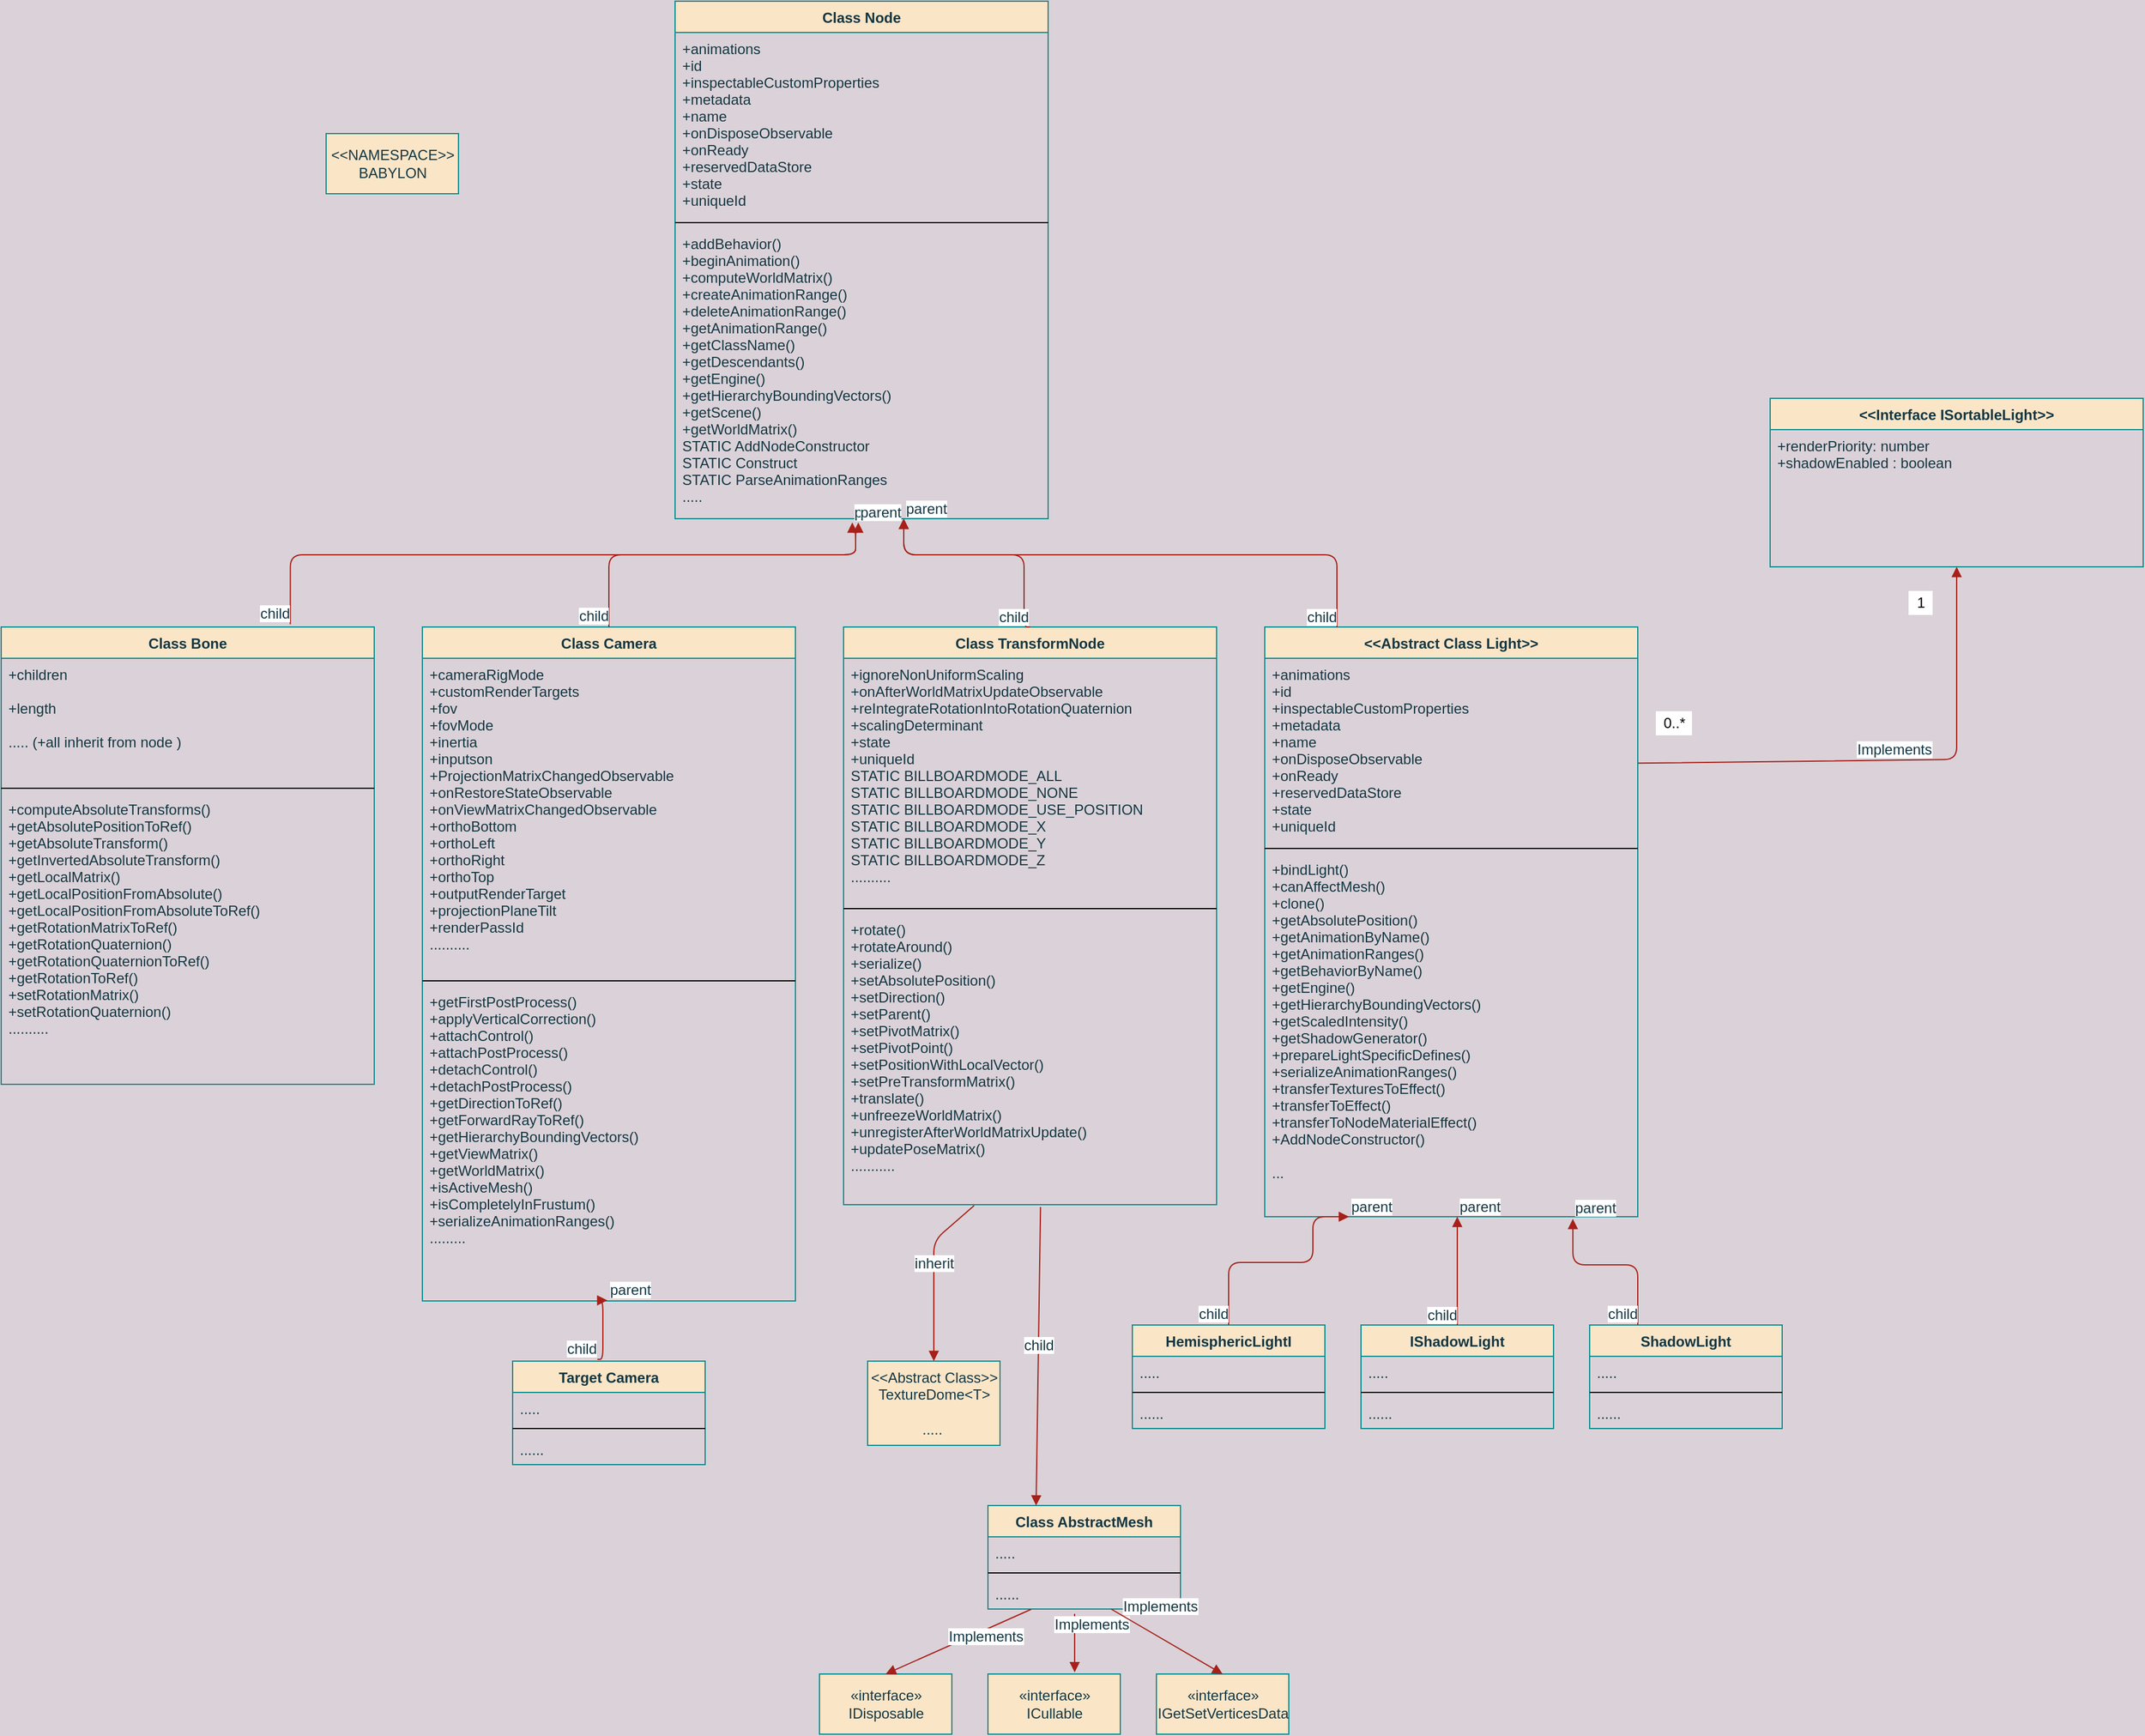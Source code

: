 <mxfile version="19.0.3" type="device"><diagram id="GJbhNj11hNX_A3qHfwJK" name="Page-2"><mxGraphModel dx="2779" dy="1211" grid="1" gridSize="10" guides="1" tooltips="1" connect="1" arrows="1" fold="1" page="1" pageScale="1" pageWidth="850" pageHeight="1100" background="#DAD2D8" math="0" shadow="0"><root><mxCell id="0"/><mxCell id="1" parent="0"/><mxCell id="fidRCl_YLtFc7iHwl5NA-1" value="Class Node" style="swimlane;fontStyle=1;align=center;verticalAlign=top;childLayout=stackLayout;horizontal=1;startSize=26;horizontalStack=0;resizeParent=1;resizeParentMax=0;resizeLast=0;collapsible=1;marginBottom=0;rounded=0;sketch=0;fontColor=#143642;strokeColor=#0F8B8D;fillColor=#FAE5C7;" vertex="1" parent="1"><mxGeometry x="250" y="40" width="310" height="430" as="geometry"/></mxCell><mxCell id="fidRCl_YLtFc7iHwl5NA-2" value="+animations&#10;+id&#10;+inspectableCustomProperties&#10;+metadata&#10;+name&#10;+onDisposeObservable&#10;+onReady&#10;+reservedDataStore&#10;+state&#10;+uniqueId" style="text;strokeColor=none;fillColor=none;align=left;verticalAlign=top;spacingLeft=4;spacingRight=4;overflow=hidden;rotatable=0;points=[[0,0.5],[1,0.5]];portConstraint=eastwest;rounded=0;sketch=0;fontColor=#143642;" vertex="1" parent="fidRCl_YLtFc7iHwl5NA-1"><mxGeometry y="26" width="310" height="154" as="geometry"/></mxCell><mxCell id="fidRCl_YLtFc7iHwl5NA-3" value="" style="line;strokeWidth=1;fillColor=none;align=left;verticalAlign=middle;spacingTop=-1;spacingLeft=3;spacingRight=3;rotatable=0;labelPosition=right;points=[];portConstraint=eastwest;rounded=0;sketch=0;fontColor=#143642;" vertex="1" parent="fidRCl_YLtFc7iHwl5NA-1"><mxGeometry y="180" width="310" height="8" as="geometry"/></mxCell><mxCell id="fidRCl_YLtFc7iHwl5NA-4" value="+addBehavior()&#10;+beginAnimation()&#10;+computeWorldMatrix()&#10;+createAnimationRange()&#10;+deleteAnimationRange()&#10;+getAnimationRange()&#10;+getClassName()&#10;+getDescendants()&#10;+getEngine()&#10;+getHierarchyBoundingVectors()&#10;+getScene()&#10;+getWorldMatrix()&#10;STATIC AddNodeConstructor&#10;STATIC Construct&#10;STATIC ParseAnimationRanges&#10;....." style="text;strokeColor=none;fillColor=none;align=left;verticalAlign=top;spacingLeft=4;spacingRight=4;overflow=hidden;rotatable=0;points=[[0,0.5],[1,0.5]];portConstraint=eastwest;rounded=0;sketch=0;fontColor=#143642;" vertex="1" parent="fidRCl_YLtFc7iHwl5NA-1"><mxGeometry y="188" width="310" height="242" as="geometry"/></mxCell><mxCell id="fidRCl_YLtFc7iHwl5NA-5" value="&lt;&lt;Abstract Class Light&gt;&gt;" style="swimlane;fontStyle=1;align=center;verticalAlign=top;childLayout=stackLayout;horizontal=1;startSize=26;horizontalStack=0;resizeParent=1;resizeParentMax=0;resizeLast=0;collapsible=1;marginBottom=0;rounded=0;sketch=0;fontColor=#143642;strokeColor=#0F8B8D;fillColor=#FAE5C7;" vertex="1" parent="1"><mxGeometry x="740" y="560" width="310" height="490" as="geometry"/></mxCell><mxCell id="fidRCl_YLtFc7iHwl5NA-6" value="+animations&#10;+id&#10;+inspectableCustomProperties&#10;+metadata&#10;+name&#10;+onDisposeObservable&#10;+onReady&#10;+reservedDataStore&#10;+state&#10;+uniqueId" style="text;strokeColor=none;fillColor=none;align=left;verticalAlign=top;spacingLeft=4;spacingRight=4;overflow=hidden;rotatable=0;points=[[0,0.5],[1,0.5]];portConstraint=eastwest;rounded=0;sketch=0;fontColor=#143642;" vertex="1" parent="fidRCl_YLtFc7iHwl5NA-5"><mxGeometry y="26" width="310" height="154" as="geometry"/></mxCell><mxCell id="fidRCl_YLtFc7iHwl5NA-7" value="" style="line;strokeWidth=1;fillColor=none;align=left;verticalAlign=middle;spacingTop=-1;spacingLeft=3;spacingRight=3;rotatable=0;labelPosition=right;points=[];portConstraint=eastwest;rounded=0;sketch=0;fontColor=#143642;" vertex="1" parent="fidRCl_YLtFc7iHwl5NA-5"><mxGeometry y="180" width="310" height="8" as="geometry"/></mxCell><mxCell id="fidRCl_YLtFc7iHwl5NA-8" value="+bindLight()&#10;+canAffectMesh()&#10;+clone()&#10;+getAbsolutePosition()&#10;+getAnimationByName()&#10;+getAnimationRanges()&#10;+getBehaviorByName()&#10;+getEngine()&#10;+getHierarchyBoundingVectors()&#10;+getScaledIntensity()&#10;+getShadowGenerator()&#10;+prepareLightSpecificDefines()&#10;+serializeAnimationRanges()&#10;+transferTexturesToEffect()&#10;+transferToEffect()&#10;+transferToNodeMaterialEffect()&#10;+AddNodeConstructor()&#10;&#10;..." style="text;strokeColor=none;fillColor=none;align=left;verticalAlign=top;spacingLeft=4;spacingRight=4;overflow=hidden;rotatable=0;points=[[0,0.5],[1,0.5]];portConstraint=eastwest;rounded=0;sketch=0;fontColor=#143642;" vertex="1" parent="fidRCl_YLtFc7iHwl5NA-5"><mxGeometry y="188" width="310" height="302" as="geometry"/></mxCell><mxCell id="fidRCl_YLtFc7iHwl5NA-9" value="Class Camera" style="swimlane;fontStyle=1;align=center;verticalAlign=top;childLayout=stackLayout;horizontal=1;startSize=26;horizontalStack=0;resizeParent=1;resizeParentMax=0;resizeLast=0;collapsible=1;marginBottom=0;rounded=0;sketch=0;fontColor=#143642;strokeColor=#0F8B8D;fillColor=#FAE5C7;" vertex="1" parent="1"><mxGeometry x="40" y="560" width="310" height="560" as="geometry"/></mxCell><mxCell id="fidRCl_YLtFc7iHwl5NA-10" value="+cameraRigMode&#10;+customRenderTargets&#10;+fov&#10;+fovMode&#10;+inertia&#10;+inputson&#10;+ProjectionMatrixChangedObservable&#10;+onRestoreStateObservable&#10;+onViewMatrixChangedObservable&#10;+orthoBottom&#10;+orthoLeft&#10;+orthoRight&#10;+orthoTop&#10;+outputRenderTarget&#10;+projectionPlaneTilt&#10;+renderPassId&#10;.........." style="text;strokeColor=none;fillColor=none;align=left;verticalAlign=top;spacingLeft=4;spacingRight=4;overflow=hidden;rotatable=0;points=[[0,0.5],[1,0.5]];portConstraint=eastwest;rounded=0;sketch=0;fontColor=#143642;" vertex="1" parent="fidRCl_YLtFc7iHwl5NA-9"><mxGeometry y="26" width="310" height="264" as="geometry"/></mxCell><mxCell id="fidRCl_YLtFc7iHwl5NA-11" value="" style="line;strokeWidth=1;fillColor=none;align=left;verticalAlign=middle;spacingTop=-1;spacingLeft=3;spacingRight=3;rotatable=0;labelPosition=right;points=[];portConstraint=eastwest;rounded=0;sketch=0;fontColor=#143642;" vertex="1" parent="fidRCl_YLtFc7iHwl5NA-9"><mxGeometry y="290" width="310" height="8" as="geometry"/></mxCell><mxCell id="fidRCl_YLtFc7iHwl5NA-12" value="+getFirstPostProcess()&#10;+applyVerticalCorrection()&#10;+attachControl()&#10;+attachPostProcess()&#10;+detachControl()&#10;+detachPostProcess()&#10;+getDirectionToRef()&#10;+getForwardRayToRef()&#10;+getHierarchyBoundingVectors()&#10;+getViewMatrix()&#10;+getWorldMatrix()&#10;+isActiveMesh()&#10;+isCompletelyInFrustum()&#10;+serializeAnimationRanges()&#10;........." style="text;strokeColor=none;fillColor=none;align=left;verticalAlign=top;spacingLeft=4;spacingRight=4;overflow=hidden;rotatable=0;points=[[0,0.5],[1,0.5]];portConstraint=eastwest;rounded=0;sketch=0;fontColor=#143642;" vertex="1" parent="fidRCl_YLtFc7iHwl5NA-9"><mxGeometry y="298" width="310" height="262" as="geometry"/></mxCell><mxCell id="fidRCl_YLtFc7iHwl5NA-13" value="Class Bone" style="swimlane;fontStyle=1;align=center;verticalAlign=top;childLayout=stackLayout;horizontal=1;startSize=26;horizontalStack=0;resizeParent=1;resizeParentMax=0;resizeLast=0;collapsible=1;marginBottom=0;rounded=0;sketch=0;fontColor=#143642;strokeColor=#0F8B8D;fillColor=#FAE5C7;" vertex="1" parent="1"><mxGeometry x="-310" y="560" width="310" height="380" as="geometry"/></mxCell><mxCell id="fidRCl_YLtFc7iHwl5NA-14" value="+children&#10;&#10;+length &#10;&#10;..... (+all inherit from node )" style="text;strokeColor=none;fillColor=none;align=left;verticalAlign=top;spacingLeft=4;spacingRight=4;overflow=hidden;rotatable=0;points=[[0,0.5],[1,0.5]];portConstraint=eastwest;rounded=0;sketch=0;fontColor=#143642;" vertex="1" parent="fidRCl_YLtFc7iHwl5NA-13"><mxGeometry y="26" width="310" height="104" as="geometry"/></mxCell><mxCell id="fidRCl_YLtFc7iHwl5NA-15" value="" style="line;strokeWidth=1;fillColor=none;align=left;verticalAlign=middle;spacingTop=-1;spacingLeft=3;spacingRight=3;rotatable=0;labelPosition=right;points=[];portConstraint=eastwest;rounded=0;sketch=0;fontColor=#143642;" vertex="1" parent="fidRCl_YLtFc7iHwl5NA-13"><mxGeometry y="130" width="310" height="8" as="geometry"/></mxCell><mxCell id="fidRCl_YLtFc7iHwl5NA-16" value="+computeAbsoluteTransforms()&#10;+getAbsolutePositionToRef()&#10;+getAbsoluteTransform()&#10;+getInvertedAbsoluteTransform()&#10;+getLocalMatrix()&#10;+getLocalPositionFromAbsolute()&#10;+getLocalPositionFromAbsoluteToRef()&#10;+getRotationMatrixToRef()&#10;+getRotationQuaternion()&#10;+getRotationQuaternionToRef()&#10;+getRotationToRef()&#10;+setRotationMatrix()&#10;+setRotationQuaternion()&#10;.........." style="text;strokeColor=none;fillColor=none;align=left;verticalAlign=top;spacingLeft=4;spacingRight=4;overflow=hidden;rotatable=0;points=[[0,0.5],[1,0.5]];portConstraint=eastwest;rounded=0;sketch=0;fontColor=#143642;" vertex="1" parent="fidRCl_YLtFc7iHwl5NA-13"><mxGeometry y="138" width="310" height="242" as="geometry"/></mxCell><mxCell id="fidRCl_YLtFc7iHwl5NA-17" value="Class TransformNode" style="swimlane;fontStyle=1;align=center;verticalAlign=top;childLayout=stackLayout;horizontal=1;startSize=26;horizontalStack=0;resizeParent=1;resizeParentMax=0;resizeLast=0;collapsible=1;marginBottom=0;rounded=0;sketch=0;fontColor=#143642;strokeColor=#0F8B8D;fillColor=#FAE5C7;" vertex="1" parent="1"><mxGeometry x="390" y="560" width="310" height="480" as="geometry"/></mxCell><mxCell id="fidRCl_YLtFc7iHwl5NA-18" value="+ignoreNonUniformScaling&#10;+onAfterWorldMatrixUpdateObservable&#10;+reIntegrateRotationIntoRotationQuaternion&#10;+scalingDeterminant&#10;+state&#10;+uniqueId&#10;STATIC BILLBOARDMODE_ALL&#10;STATIC BILLBOARDMODE_NONE&#10;STATIC BILLBOARDMODE_USE_POSITION&#10;STATIC BILLBOARDMODE_X&#10;STATIC BILLBOARDMODE_Y&#10;STATIC BILLBOARDMODE_Z&#10;.........." style="text;strokeColor=none;fillColor=none;align=left;verticalAlign=top;spacingLeft=4;spacingRight=4;overflow=hidden;rotatable=0;points=[[0,0.5],[1,0.5]];portConstraint=eastwest;rounded=0;sketch=0;fontColor=#143642;" vertex="1" parent="fidRCl_YLtFc7iHwl5NA-17"><mxGeometry y="26" width="310" height="204" as="geometry"/></mxCell><mxCell id="fidRCl_YLtFc7iHwl5NA-19" value="" style="line;strokeWidth=1;fillColor=none;align=left;verticalAlign=middle;spacingTop=-1;spacingLeft=3;spacingRight=3;rotatable=0;labelPosition=right;points=[];portConstraint=eastwest;rounded=0;sketch=0;fontColor=#143642;" vertex="1" parent="fidRCl_YLtFc7iHwl5NA-17"><mxGeometry y="230" width="310" height="8" as="geometry"/></mxCell><mxCell id="fidRCl_YLtFc7iHwl5NA-20" value="+rotate()&#10;+rotateAround()&#10;+serialize()&#10;+setAbsolutePosition()&#10;+setDirection()&#10;+setParent()&#10;+setPivotMatrix()&#10;+setPivotPoint()&#10;+setPositionWithLocalVector()&#10;+setPreTransformMatrix()&#10;+translate()&#10;+unfreezeWorldMatrix()&#10;+unregisterAfterWorldMatrixUpdate()&#10;+updatePoseMatrix()&#10;..........." style="text;strokeColor=none;fillColor=none;align=left;verticalAlign=top;spacingLeft=4;spacingRight=4;overflow=hidden;rotatable=0;points=[[0,0.5],[1,0.5]];portConstraint=eastwest;rounded=0;sketch=0;fontColor=#143642;" vertex="1" parent="fidRCl_YLtFc7iHwl5NA-17"><mxGeometry y="238" width="310" height="242" as="geometry"/></mxCell><mxCell id="fidRCl_YLtFc7iHwl5NA-22" value="&lt;&lt;Interface ISortableLight&gt;&gt;" style="swimlane;fontStyle=1;align=center;verticalAlign=top;childLayout=stackLayout;horizontal=1;startSize=26;horizontalStack=0;resizeParent=1;resizeParentMax=0;resizeLast=0;collapsible=1;marginBottom=0;rounded=0;sketch=0;fontColor=#143642;strokeColor=#0F8B8D;fillColor=#FAE5C7;" vertex="1" parent="1"><mxGeometry x="1160" y="370" width="310" height="140" as="geometry"/></mxCell><mxCell id="fidRCl_YLtFc7iHwl5NA-23" value="+renderPriority: number&#10;+shadowEnabled : boolean" style="text;strokeColor=none;fillColor=none;align=left;verticalAlign=top;spacingLeft=4;spacingRight=4;overflow=hidden;rotatable=0;points=[[0,0.5],[1,0.5]];portConstraint=eastwest;rounded=0;sketch=0;fontColor=#143642;" vertex="1" parent="fidRCl_YLtFc7iHwl5NA-22"><mxGeometry y="26" width="310" height="114" as="geometry"/></mxCell><mxCell id="fidRCl_YLtFc7iHwl5NA-26" value="Implements" style="html=1;verticalAlign=bottom;endArrow=block;rounded=1;sketch=0;fontFamily=Helvetica;fontSize=12;fontColor=#143642;startSize=26;strokeColor=#A8201A;fillColor=#FAE5C7;curved=0;exitX=1.001;exitY=0.566;exitDx=0;exitDy=0;exitPerimeter=0;" edge="1" parent="1" source="fidRCl_YLtFc7iHwl5NA-6" target="fidRCl_YLtFc7iHwl5NA-23"><mxGeometry width="80" relative="1" as="geometry"><mxPoint x="710" y="390" as="sourcePoint"/><mxPoint x="1308.95" y="511.936" as="targetPoint"/><Array as="points"><mxPoint x="1315" y="670"/></Array></mxGeometry></mxCell><mxCell id="fidRCl_YLtFc7iHwl5NA-27" value="0..*" style="text;html=1;align=center;verticalAlign=middle;resizable=0;points=[];autosize=1;fontSize=12;fontFamily=Helvetica;fillColor=default;" vertex="1" parent="1"><mxGeometry x="1065" y="630" width="30" height="20" as="geometry"/></mxCell><mxCell id="fidRCl_YLtFc7iHwl5NA-28" value="1" style="text;html=1;align=center;verticalAlign=middle;resizable=0;points=[];autosize=1;strokeColor=none;fillColor=default;fontSize=12;fontFamily=Helvetica;fontColor=default;" vertex="1" parent="1"><mxGeometry x="1275" y="530" width="20" height="20" as="geometry"/></mxCell><mxCell id="fidRCl_YLtFc7iHwl5NA-39" value="HemisphericLightI" style="swimlane;fontStyle=1;align=center;verticalAlign=top;childLayout=stackLayout;horizontal=1;startSize=26;horizontalStack=0;resizeParent=1;resizeParentMax=0;resizeLast=0;collapsible=1;marginBottom=0;rounded=0;sketch=0;fontFamily=Helvetica;fontSize=12;fontColor=#143642;strokeColor=#0F8B8D;fillColor=#FAE5C7;" vertex="1" parent="1"><mxGeometry x="630" y="1140" width="160" height="86" as="geometry"/></mxCell><mxCell id="fidRCl_YLtFc7iHwl5NA-40" value="....." style="text;strokeColor=none;fillColor=none;align=left;verticalAlign=top;spacingLeft=4;spacingRight=4;overflow=hidden;rotatable=0;points=[[0,0.5],[1,0.5]];portConstraint=eastwest;rounded=0;sketch=0;fontFamily=Helvetica;fontSize=12;fontColor=#143642;startSize=26;" vertex="1" parent="fidRCl_YLtFc7iHwl5NA-39"><mxGeometry y="26" width="160" height="26" as="geometry"/></mxCell><mxCell id="fidRCl_YLtFc7iHwl5NA-41" value="" style="line;strokeWidth=1;fillColor=none;align=left;verticalAlign=middle;spacingTop=-1;spacingLeft=3;spacingRight=3;rotatable=0;labelPosition=right;points=[];portConstraint=eastwest;rounded=0;sketch=0;fontFamily=Helvetica;fontSize=12;fontColor=#143642;startSize=26;" vertex="1" parent="fidRCl_YLtFc7iHwl5NA-39"><mxGeometry y="52" width="160" height="8" as="geometry"/></mxCell><mxCell id="fidRCl_YLtFc7iHwl5NA-42" value="......" style="text;strokeColor=none;fillColor=none;align=left;verticalAlign=top;spacingLeft=4;spacingRight=4;overflow=hidden;rotatable=0;points=[[0,0.5],[1,0.5]];portConstraint=eastwest;rounded=0;sketch=0;fontFamily=Helvetica;fontSize=12;fontColor=#143642;startSize=26;" vertex="1" parent="fidRCl_YLtFc7iHwl5NA-39"><mxGeometry y="60" width="160" height="26" as="geometry"/></mxCell><mxCell id="fidRCl_YLtFc7iHwl5NA-43" value="ShadowLight&#10;" style="swimlane;fontStyle=1;align=center;verticalAlign=top;childLayout=stackLayout;horizontal=1;startSize=26;horizontalStack=0;resizeParent=1;resizeParentMax=0;resizeLast=0;collapsible=1;marginBottom=0;rounded=0;sketch=0;fontFamily=Helvetica;fontSize=12;fontColor=#143642;strokeColor=#0F8B8D;fillColor=#FAE5C7;" vertex="1" parent="1"><mxGeometry x="1010" y="1140" width="160" height="86" as="geometry"/></mxCell><mxCell id="fidRCl_YLtFc7iHwl5NA-44" value="....." style="text;strokeColor=none;fillColor=none;align=left;verticalAlign=top;spacingLeft=4;spacingRight=4;overflow=hidden;rotatable=0;points=[[0,0.5],[1,0.5]];portConstraint=eastwest;rounded=0;sketch=0;fontFamily=Helvetica;fontSize=12;fontColor=#143642;startSize=26;" vertex="1" parent="fidRCl_YLtFc7iHwl5NA-43"><mxGeometry y="26" width="160" height="26" as="geometry"/></mxCell><mxCell id="fidRCl_YLtFc7iHwl5NA-45" value="" style="line;strokeWidth=1;fillColor=none;align=left;verticalAlign=middle;spacingTop=-1;spacingLeft=3;spacingRight=3;rotatable=0;labelPosition=right;points=[];portConstraint=eastwest;rounded=0;sketch=0;fontFamily=Helvetica;fontSize=12;fontColor=#143642;startSize=26;" vertex="1" parent="fidRCl_YLtFc7iHwl5NA-43"><mxGeometry y="52" width="160" height="8" as="geometry"/></mxCell><mxCell id="fidRCl_YLtFc7iHwl5NA-46" value="......" style="text;strokeColor=none;fillColor=none;align=left;verticalAlign=top;spacingLeft=4;spacingRight=4;overflow=hidden;rotatable=0;points=[[0,0.5],[1,0.5]];portConstraint=eastwest;rounded=0;sketch=0;fontFamily=Helvetica;fontSize=12;fontColor=#143642;startSize=26;" vertex="1" parent="fidRCl_YLtFc7iHwl5NA-43"><mxGeometry y="60" width="160" height="26" as="geometry"/></mxCell><mxCell id="fidRCl_YLtFc7iHwl5NA-47" value="IShadowLight" style="swimlane;fontStyle=1;align=center;verticalAlign=top;childLayout=stackLayout;horizontal=1;startSize=26;horizontalStack=0;resizeParent=1;resizeParentMax=0;resizeLast=0;collapsible=1;marginBottom=0;rounded=0;sketch=0;fontFamily=Helvetica;fontSize=12;fontColor=#143642;strokeColor=#0F8B8D;fillColor=#FAE5C7;" vertex="1" parent="1"><mxGeometry x="820" y="1140" width="160" height="86" as="geometry"/></mxCell><mxCell id="fidRCl_YLtFc7iHwl5NA-48" value="....." style="text;strokeColor=none;fillColor=none;align=left;verticalAlign=top;spacingLeft=4;spacingRight=4;overflow=hidden;rotatable=0;points=[[0,0.5],[1,0.5]];portConstraint=eastwest;rounded=0;sketch=0;fontFamily=Helvetica;fontSize=12;fontColor=#143642;startSize=26;" vertex="1" parent="fidRCl_YLtFc7iHwl5NA-47"><mxGeometry y="26" width="160" height="26" as="geometry"/></mxCell><mxCell id="fidRCl_YLtFc7iHwl5NA-49" value="" style="line;strokeWidth=1;fillColor=none;align=left;verticalAlign=middle;spacingTop=-1;spacingLeft=3;spacingRight=3;rotatable=0;labelPosition=right;points=[];portConstraint=eastwest;rounded=0;sketch=0;fontFamily=Helvetica;fontSize=12;fontColor=#143642;startSize=26;" vertex="1" parent="fidRCl_YLtFc7iHwl5NA-47"><mxGeometry y="52" width="160" height="8" as="geometry"/></mxCell><mxCell id="fidRCl_YLtFc7iHwl5NA-50" value="......" style="text;strokeColor=none;fillColor=none;align=left;verticalAlign=top;spacingLeft=4;spacingRight=4;overflow=hidden;rotatable=0;points=[[0,0.5],[1,0.5]];portConstraint=eastwest;rounded=0;sketch=0;fontFamily=Helvetica;fontSize=12;fontColor=#143642;startSize=26;" vertex="1" parent="fidRCl_YLtFc7iHwl5NA-47"><mxGeometry y="60" width="160" height="26" as="geometry"/></mxCell><mxCell id="_1JeHQJHCFrKvFuo4AZJ-1" value="" style="endArrow=none;html=1;edgeStyle=orthogonalEdgeStyle;rounded=1;labelBackgroundColor=default;sketch=0;fontFamily=Helvetica;fontSize=12;fontColor=#143642;startSize=6;strokeColor=#A8201A;fillColor=#FAE5C7;shape=connector;curved=0;entryX=0.5;entryY=0;entryDx=0;entryDy=0;startArrow=block;startFill=1;" edge="1" parent="1" source="fidRCl_YLtFc7iHwl5NA-8" target="fidRCl_YLtFc7iHwl5NA-47"><mxGeometry relative="1" as="geometry"><mxPoint x="900" y="970" as="sourcePoint"/><mxPoint x="1060" y="970" as="targetPoint"/><Array as="points"><mxPoint x="900" y="1070"/><mxPoint x="900" y="1070"/></Array></mxGeometry></mxCell><mxCell id="_1JeHQJHCFrKvFuo4AZJ-2" value="parent" style="edgeLabel;resizable=0;html=1;align=left;verticalAlign=bottom;rounded=0;sketch=0;fontFamily=Helvetica;fontSize=12;fontColor=#143642;startSize=26;strokeColor=#0F8B8D;fillColor=#FAE5C7;" connectable="0" vertex="1" parent="_1JeHQJHCFrKvFuo4AZJ-1"><mxGeometry x="-1" relative="1" as="geometry"/></mxCell><mxCell id="_1JeHQJHCFrKvFuo4AZJ-3" value="child" style="edgeLabel;resizable=0;html=1;align=right;verticalAlign=bottom;rounded=0;sketch=0;fontFamily=Helvetica;fontSize=12;fontColor=#143642;startSize=26;strokeColor=#0F8B8D;fillColor=#FAE5C7;" connectable="0" vertex="1" parent="_1JeHQJHCFrKvFuo4AZJ-1"><mxGeometry x="1" relative="1" as="geometry"/></mxCell><mxCell id="_1JeHQJHCFrKvFuo4AZJ-4" value="" style="endArrow=none;html=1;edgeStyle=orthogonalEdgeStyle;rounded=1;labelBackgroundColor=default;sketch=0;fontFamily=Helvetica;fontSize=12;fontColor=#143642;startSize=6;strokeColor=#A8201A;fillColor=#FAE5C7;shape=connector;curved=0;entryX=0.25;entryY=0;entryDx=0;entryDy=0;exitX=0.826;exitY=1.006;exitDx=0;exitDy=0;exitPerimeter=0;startArrow=block;startFill=1;" edge="1" parent="1" source="fidRCl_YLtFc7iHwl5NA-8" target="fidRCl_YLtFc7iHwl5NA-43"><mxGeometry relative="1" as="geometry"><mxPoint x="905" y="1060" as="sourcePoint"/><mxPoint x="910" y="1150" as="targetPoint"/><Array as="points"><mxPoint x="996" y="1090"/><mxPoint x="1050" y="1090"/></Array></mxGeometry></mxCell><mxCell id="_1JeHQJHCFrKvFuo4AZJ-5" value="parent" style="edgeLabel;resizable=0;html=1;align=left;verticalAlign=bottom;rounded=0;sketch=0;fontFamily=Helvetica;fontSize=12;fontColor=#143642;startSize=26;strokeColor=#0F8B8D;fillColor=#FAE5C7;" connectable="0" vertex="1" parent="_1JeHQJHCFrKvFuo4AZJ-4"><mxGeometry x="-1" relative="1" as="geometry"/></mxCell><mxCell id="_1JeHQJHCFrKvFuo4AZJ-6" value="child" style="edgeLabel;resizable=0;html=1;align=right;verticalAlign=bottom;rounded=0;sketch=0;fontFamily=Helvetica;fontSize=12;fontColor=#143642;startSize=26;strokeColor=#0F8B8D;fillColor=#FAE5C7;" connectable="0" vertex="1" parent="_1JeHQJHCFrKvFuo4AZJ-4"><mxGeometry x="1" relative="1" as="geometry"/></mxCell><mxCell id="_1JeHQJHCFrKvFuo4AZJ-7" value="" style="endArrow=none;html=1;edgeStyle=orthogonalEdgeStyle;rounded=1;labelBackgroundColor=default;sketch=0;fontFamily=Helvetica;fontSize=12;fontColor=#143642;strokeColor=#A8201A;fillColor=#FAE5C7;curved=0;entryX=0.5;entryY=0;entryDx=0;entryDy=0;exitX=0.226;exitY=1;exitDx=0;exitDy=0;exitPerimeter=0;startArrow=block;startFill=1;" edge="1" parent="1" source="fidRCl_YLtFc7iHwl5NA-8" target="fidRCl_YLtFc7iHwl5NA-39"><mxGeometry relative="1" as="geometry"><mxPoint x="780" y="1050.002" as="sourcePoint"/><mxPoint x="833.94" y="1138.19" as="targetPoint"/><Array as="points"><mxPoint x="780" y="1050"/><mxPoint x="780" y="1088"/><mxPoint x="710" y="1088"/></Array></mxGeometry></mxCell><mxCell id="_1JeHQJHCFrKvFuo4AZJ-8" value="parent" style="edgeLabel;resizable=0;html=1;align=left;verticalAlign=bottom;rounded=0;sketch=0;fontFamily=Helvetica;fontSize=12;fontColor=#143642;startSize=26;strokeColor=#0F8B8D;fillColor=#FAE5C7;" connectable="0" vertex="1" parent="_1JeHQJHCFrKvFuo4AZJ-7"><mxGeometry x="-1" relative="1" as="geometry"/></mxCell><mxCell id="_1JeHQJHCFrKvFuo4AZJ-9" value="child" style="edgeLabel;resizable=0;html=1;align=right;verticalAlign=bottom;rounded=0;sketch=0;fontFamily=Helvetica;fontSize=12;fontColor=#143642;startSize=26;strokeColor=#0F8B8D;fillColor=#FAE5C7;" connectable="0" vertex="1" parent="_1JeHQJHCFrKvFuo4AZJ-7"><mxGeometry x="1" relative="1" as="geometry"/></mxCell><mxCell id="_1JeHQJHCFrKvFuo4AZJ-10" value="&amp;lt;&amp;lt;Abstract Class&amp;gt;&amp;gt;&lt;br&gt;TextureDome&amp;lt;T&amp;gt;&lt;br&gt;&lt;br&gt;.....&amp;nbsp;" style="html=1;rounded=0;sketch=0;fontFamily=Helvetica;fontSize=12;fontColor=#143642;startSize=26;strokeColor=#0F8B8D;fillColor=#FAE5C7;" vertex="1" parent="1"><mxGeometry x="410" y="1170" width="110" height="70" as="geometry"/></mxCell><mxCell id="_1JeHQJHCFrKvFuo4AZJ-11" value="Class AbstractMesh" style="swimlane;fontStyle=1;align=center;verticalAlign=top;childLayout=stackLayout;horizontal=1;startSize=26;horizontalStack=0;resizeParent=1;resizeParentMax=0;resizeLast=0;collapsible=1;marginBottom=0;rounded=0;sketch=0;fontFamily=Helvetica;fontSize=12;fontColor=#143642;strokeColor=#0F8B8D;fillColor=#FAE5C7;" vertex="1" parent="1"><mxGeometry x="510" y="1290" width="160" height="86" as="geometry"/></mxCell><mxCell id="_1JeHQJHCFrKvFuo4AZJ-12" value="....." style="text;strokeColor=none;fillColor=none;align=left;verticalAlign=top;spacingLeft=4;spacingRight=4;overflow=hidden;rotatable=0;points=[[0,0.5],[1,0.5]];portConstraint=eastwest;rounded=0;sketch=0;fontFamily=Helvetica;fontSize=12;fontColor=#143642;startSize=26;" vertex="1" parent="_1JeHQJHCFrKvFuo4AZJ-11"><mxGeometry y="26" width="160" height="26" as="geometry"/></mxCell><mxCell id="_1JeHQJHCFrKvFuo4AZJ-13" value="" style="line;strokeWidth=1;fillColor=none;align=left;verticalAlign=middle;spacingTop=-1;spacingLeft=3;spacingRight=3;rotatable=0;labelPosition=right;points=[];portConstraint=eastwest;rounded=0;sketch=0;fontFamily=Helvetica;fontSize=12;fontColor=#143642;startSize=26;" vertex="1" parent="_1JeHQJHCFrKvFuo4AZJ-11"><mxGeometry y="52" width="160" height="8" as="geometry"/></mxCell><mxCell id="_1JeHQJHCFrKvFuo4AZJ-14" value="......" style="text;strokeColor=none;fillColor=none;align=left;verticalAlign=top;spacingLeft=4;spacingRight=4;overflow=hidden;rotatable=0;points=[[0,0.5],[1,0.5]];portConstraint=eastwest;rounded=0;sketch=0;fontFamily=Helvetica;fontSize=12;fontColor=#143642;startSize=26;" vertex="1" parent="_1JeHQJHCFrKvFuo4AZJ-11"><mxGeometry y="60" width="160" height="26" as="geometry"/></mxCell><mxCell id="_1JeHQJHCFrKvFuo4AZJ-18" value="inherit" style="html=1;verticalAlign=bottom;endArrow=block;rounded=1;labelBackgroundColor=default;sketch=0;fontFamily=Helvetica;fontSize=12;fontColor=#143642;startSize=26;strokeColor=#A8201A;fillColor=#FAE5C7;shape=connector;curved=0;entryX=0.5;entryY=0;entryDx=0;entryDy=0;exitX=0.35;exitY=1.003;exitDx=0;exitDy=0;exitPerimeter=0;" edge="1" parent="1" source="fidRCl_YLtFc7iHwl5NA-20" target="_1JeHQJHCFrKvFuo4AZJ-10"><mxGeometry width="80" relative="1" as="geometry"><mxPoint x="720" y="940" as="sourcePoint"/><mxPoint x="800" y="940" as="targetPoint"/><Array as="points"><mxPoint x="465" y="1070"/></Array></mxGeometry></mxCell><mxCell id="_1JeHQJHCFrKvFuo4AZJ-19" value="child" style="html=1;verticalAlign=bottom;endArrow=block;rounded=1;labelBackgroundColor=default;sketch=0;fontFamily=Helvetica;fontSize=12;fontColor=#143642;startSize=26;strokeColor=#A8201A;fillColor=#FAE5C7;shape=connector;curved=0;entryX=0.25;entryY=0;entryDx=0;entryDy=0;exitX=0.528;exitY=1.008;exitDx=0;exitDy=0;exitPerimeter=0;" edge="1" parent="1" source="fidRCl_YLtFc7iHwl5NA-20" target="_1JeHQJHCFrKvFuo4AZJ-11"><mxGeometry width="80" relative="1" as="geometry"><mxPoint x="508.5" y="1000.726" as="sourcePoint"/><mxPoint x="455" y="1030" as="targetPoint"/></mxGeometry></mxCell><mxCell id="_1JeHQJHCFrKvFuo4AZJ-23" value="" style="endArrow=none;html=1;edgeStyle=orthogonalEdgeStyle;rounded=1;labelBackgroundColor=default;sketch=0;fontFamily=Helvetica;fontSize=12;fontColor=#143642;strokeColor=#A8201A;fillColor=#FAE5C7;curved=0;entryX=0.5;entryY=0;entryDx=0;entryDy=0;exitX=0.475;exitY=1.013;exitDx=0;exitDy=0;exitPerimeter=0;startArrow=block;startFill=1;" edge="1" parent="1" source="fidRCl_YLtFc7iHwl5NA-4" target="fidRCl_YLtFc7iHwl5NA-9"><mxGeometry relative="1" as="geometry"><mxPoint x="440.06" y="450" as="sourcePoint"/><mxPoint x="340" y="540" as="targetPoint"/><Array as="points"><mxPoint x="397" y="480"/><mxPoint x="400" y="480"/><mxPoint x="400" y="500"/><mxPoint x="195" y="500"/></Array></mxGeometry></mxCell><mxCell id="_1JeHQJHCFrKvFuo4AZJ-24" value="parent" style="edgeLabel;resizable=0;html=1;align=left;verticalAlign=bottom;rounded=0;sketch=0;fontFamily=Helvetica;fontSize=12;fontColor=#143642;startSize=26;strokeColor=#0F8B8D;fillColor=#FAE5C7;" connectable="0" vertex="1" parent="_1JeHQJHCFrKvFuo4AZJ-23"><mxGeometry x="-1" relative="1" as="geometry"/></mxCell><mxCell id="_1JeHQJHCFrKvFuo4AZJ-25" value="child" style="edgeLabel;resizable=0;html=1;align=right;verticalAlign=bottom;rounded=0;sketch=0;fontFamily=Helvetica;fontSize=12;fontColor=#143642;startSize=26;strokeColor=#0F8B8D;fillColor=#FAE5C7;" connectable="0" vertex="1" parent="_1JeHQJHCFrKvFuo4AZJ-23"><mxGeometry x="1" relative="1" as="geometry"/></mxCell><mxCell id="_1JeHQJHCFrKvFuo4AZJ-26" value="" style="endArrow=none;html=1;edgeStyle=orthogonalEdgeStyle;rounded=1;labelBackgroundColor=default;sketch=0;fontFamily=Helvetica;fontSize=12;fontColor=#143642;strokeColor=#A8201A;fillColor=#FAE5C7;curved=0;entryX=0.5;entryY=0;entryDx=0;entryDy=0;exitX=0.613;exitY=1;exitDx=0;exitDy=0;exitPerimeter=0;startArrow=block;startFill=1;" edge="1" parent="1" source="fidRCl_YLtFc7iHwl5NA-4" target="fidRCl_YLtFc7iHwl5NA-17"><mxGeometry relative="1" as="geometry"><mxPoint x="440.06" y="450" as="sourcePoint"/><mxPoint x="340" y="540" as="targetPoint"/><Array as="points"><mxPoint x="440" y="500"/><mxPoint x="540" y="500"/><mxPoint x="540" y="560"/></Array></mxGeometry></mxCell><mxCell id="_1JeHQJHCFrKvFuo4AZJ-27" value="parent" style="edgeLabel;resizable=0;html=1;align=left;verticalAlign=bottom;rounded=0;sketch=0;fontFamily=Helvetica;fontSize=12;fontColor=#143642;startSize=26;strokeColor=#0F8B8D;fillColor=#FAE5C7;" connectable="0" vertex="1" parent="_1JeHQJHCFrKvFuo4AZJ-26"><mxGeometry x="-1" relative="1" as="geometry"/></mxCell><mxCell id="_1JeHQJHCFrKvFuo4AZJ-28" value="child" style="edgeLabel;resizable=0;html=1;align=right;verticalAlign=bottom;rounded=0;sketch=0;fontFamily=Helvetica;fontSize=12;fontColor=#143642;startSize=26;strokeColor=#0F8B8D;fillColor=#FAE5C7;" connectable="0" vertex="1" parent="_1JeHQJHCFrKvFuo4AZJ-26"><mxGeometry x="1" relative="1" as="geometry"/></mxCell><mxCell id="_1JeHQJHCFrKvFuo4AZJ-29" value="" style="endArrow=none;html=1;edgeStyle=orthogonalEdgeStyle;rounded=1;labelBackgroundColor=default;sketch=0;fontFamily=Helvetica;fontSize=12;fontColor=#143642;strokeColor=#A8201A;fillColor=#FAE5C7;curved=0;exitX=0.613;exitY=1;exitDx=0;exitDy=0;exitPerimeter=0;startArrow=block;startFill=1;" edge="1" parent="1" target="fidRCl_YLtFc7iHwl5NA-5"><mxGeometry relative="1" as="geometry"><mxPoint x="440.0" y="470" as="sourcePoint"/><mxPoint x="544.97" y="560" as="targetPoint"/><Array as="points"><mxPoint x="440" y="500"/><mxPoint x="800" y="500"/></Array></mxGeometry></mxCell><mxCell id="_1JeHQJHCFrKvFuo4AZJ-30" value="parent" style="edgeLabel;resizable=0;html=1;align=left;verticalAlign=bottom;rounded=0;sketch=0;fontFamily=Helvetica;fontSize=12;fontColor=#143642;startSize=26;strokeColor=#0F8B8D;fillColor=#FAE5C7;" connectable="0" vertex="1" parent="_1JeHQJHCFrKvFuo4AZJ-29"><mxGeometry x="-1" relative="1" as="geometry"/></mxCell><mxCell id="_1JeHQJHCFrKvFuo4AZJ-31" value="child" style="edgeLabel;resizable=0;html=1;align=right;verticalAlign=bottom;rounded=0;sketch=0;fontFamily=Helvetica;fontSize=12;fontColor=#143642;startSize=26;strokeColor=#0F8B8D;fillColor=#FAE5C7;" connectable="0" vertex="1" parent="_1JeHQJHCFrKvFuo4AZJ-29"><mxGeometry x="1" relative="1" as="geometry"/></mxCell><mxCell id="_1JeHQJHCFrKvFuo4AZJ-32" value="" style="endArrow=none;html=1;edgeStyle=orthogonalEdgeStyle;rounded=1;labelBackgroundColor=default;sketch=0;fontFamily=Helvetica;fontSize=12;fontColor=#143642;strokeColor=#A8201A;fillColor=#FAE5C7;curved=0;entryX=0.775;entryY=-0.006;entryDx=0;entryDy=0;exitX=0.475;exitY=1.013;exitDx=0;exitDy=0;exitPerimeter=0;startArrow=block;startFill=1;entryPerimeter=0;" edge="1" parent="1" target="fidRCl_YLtFc7iHwl5NA-13"><mxGeometry relative="1" as="geometry"><mxPoint x="402.25" y="473.146" as="sourcePoint"/><mxPoint x="200" y="560" as="targetPoint"/><Array as="points"><mxPoint x="402" y="480"/><mxPoint x="400" y="480"/><mxPoint x="400" y="500"/><mxPoint x="-70" y="500"/></Array></mxGeometry></mxCell><mxCell id="_1JeHQJHCFrKvFuo4AZJ-33" value="parent" style="edgeLabel;resizable=0;html=1;align=left;verticalAlign=bottom;rounded=0;sketch=0;fontFamily=Helvetica;fontSize=12;fontColor=#143642;startSize=26;strokeColor=#0F8B8D;fillColor=#FAE5C7;" connectable="0" vertex="1" parent="_1JeHQJHCFrKvFuo4AZJ-32"><mxGeometry x="-1" relative="1" as="geometry"/></mxCell><mxCell id="_1JeHQJHCFrKvFuo4AZJ-34" value="child" style="edgeLabel;resizable=0;html=1;align=right;verticalAlign=bottom;rounded=0;sketch=0;fontFamily=Helvetica;fontSize=12;fontColor=#143642;startSize=26;strokeColor=#0F8B8D;fillColor=#FAE5C7;" connectable="0" vertex="1" parent="_1JeHQJHCFrKvFuo4AZJ-32"><mxGeometry x="1" relative="1" as="geometry"/></mxCell><mxCell id="_1JeHQJHCFrKvFuo4AZJ-35" value="Target Camera" style="swimlane;fontStyle=1;align=center;verticalAlign=top;childLayout=stackLayout;horizontal=1;startSize=26;horizontalStack=0;resizeParent=1;resizeParentMax=0;resizeLast=0;collapsible=1;marginBottom=0;rounded=0;sketch=0;fontFamily=Helvetica;fontSize=12;fontColor=#143642;strokeColor=#0F8B8D;fillColor=#FAE5C7;" vertex="1" parent="1"><mxGeometry x="115" y="1170" width="160" height="86" as="geometry"/></mxCell><mxCell id="_1JeHQJHCFrKvFuo4AZJ-36" value="....." style="text;strokeColor=none;fillColor=none;align=left;verticalAlign=top;spacingLeft=4;spacingRight=4;overflow=hidden;rotatable=0;points=[[0,0.5],[1,0.5]];portConstraint=eastwest;rounded=0;sketch=0;fontFamily=Helvetica;fontSize=12;fontColor=#143642;startSize=26;" vertex="1" parent="_1JeHQJHCFrKvFuo4AZJ-35"><mxGeometry y="26" width="160" height="26" as="geometry"/></mxCell><mxCell id="_1JeHQJHCFrKvFuo4AZJ-37" value="" style="line;strokeWidth=1;fillColor=none;align=left;verticalAlign=middle;spacingTop=-1;spacingLeft=3;spacingRight=3;rotatable=0;labelPosition=right;points=[];portConstraint=eastwest;rounded=0;sketch=0;fontFamily=Helvetica;fontSize=12;fontColor=#143642;startSize=26;" vertex="1" parent="_1JeHQJHCFrKvFuo4AZJ-35"><mxGeometry y="52" width="160" height="8" as="geometry"/></mxCell><mxCell id="_1JeHQJHCFrKvFuo4AZJ-38" value="......" style="text;strokeColor=none;fillColor=none;align=left;verticalAlign=top;spacingLeft=4;spacingRight=4;overflow=hidden;rotatable=0;points=[[0,0.5],[1,0.5]];portConstraint=eastwest;rounded=0;sketch=0;fontFamily=Helvetica;fontSize=12;fontColor=#143642;startSize=26;" vertex="1" parent="_1JeHQJHCFrKvFuo4AZJ-35"><mxGeometry y="60" width="160" height="26" as="geometry"/></mxCell><mxCell id="_1JeHQJHCFrKvFuo4AZJ-39" value="" style="endArrow=none;html=1;edgeStyle=orthogonalEdgeStyle;rounded=1;labelBackgroundColor=default;sketch=0;fontFamily=Helvetica;fontSize=12;fontColor=#143642;strokeColor=#A8201A;fillColor=#FAE5C7;curved=0;entryX=0.44;entryY=-0.018;entryDx=0;entryDy=0;exitX=0.496;exitY=0.998;exitDx=0;exitDy=0;exitPerimeter=0;startArrow=block;startFill=1;entryPerimeter=0;" edge="1" parent="1" source="fidRCl_YLtFc7iHwl5NA-12" target="_1JeHQJHCFrKvFuo4AZJ-35"><mxGeometry relative="1" as="geometry"><mxPoint x="510.06" y="1120" as="sourcePoint"/><mxPoint x="410" y="1210" as="targetPoint"/><Array as="points"><mxPoint x="190" y="1120"/><mxPoint x="190" y="1169"/></Array></mxGeometry></mxCell><mxCell id="_1JeHQJHCFrKvFuo4AZJ-40" value="parent" style="edgeLabel;resizable=0;html=1;align=left;verticalAlign=bottom;rounded=0;sketch=0;fontFamily=Helvetica;fontSize=12;fontColor=#143642;startSize=26;strokeColor=#0F8B8D;fillColor=#FAE5C7;" connectable="0" vertex="1" parent="_1JeHQJHCFrKvFuo4AZJ-39"><mxGeometry x="-1" relative="1" as="geometry"/></mxCell><mxCell id="_1JeHQJHCFrKvFuo4AZJ-41" value="child" style="edgeLabel;resizable=0;html=1;align=right;verticalAlign=bottom;rounded=0;sketch=0;fontFamily=Helvetica;fontSize=12;fontColor=#143642;startSize=26;strokeColor=#0F8B8D;fillColor=#FAE5C7;" connectable="0" vertex="1" parent="_1JeHQJHCFrKvFuo4AZJ-39"><mxGeometry x="1" relative="1" as="geometry"/></mxCell><mxCell id="_1JeHQJHCFrKvFuo4AZJ-42" value="&amp;lt;&amp;lt;NAMESPACE&amp;gt;&amp;gt;&lt;br&gt;BABYLON" style="html=1;rounded=0;sketch=0;fontFamily=Helvetica;fontSize=12;fontColor=#143642;startSize=26;strokeColor=#0F8B8D;fillColor=#FAE5C7;" vertex="1" parent="1"><mxGeometry x="-40" y="150" width="110" height="50" as="geometry"/></mxCell><mxCell id="_1JeHQJHCFrKvFuo4AZJ-43" value="«interface»&lt;br&gt;&lt;div&gt;IDisposable&lt;/div&gt;" style="html=1;rounded=0;sketch=0;fontFamily=Helvetica;fontSize=12;fontColor=#143642;startSize=26;strokeColor=#0F8B8D;fillColor=#FAE5C7;" vertex="1" parent="1"><mxGeometry x="370" y="1430" width="110" height="50" as="geometry"/></mxCell><mxCell id="_1JeHQJHCFrKvFuo4AZJ-44" value="«interface»&lt;br&gt;&lt;div&gt;&lt;div&gt;ICullable&lt;/div&gt;&lt;/div&gt;" style="html=1;rounded=0;sketch=0;fontFamily=Helvetica;fontSize=12;fontColor=#143642;startSize=26;strokeColor=#0F8B8D;fillColor=#FAE5C7;" vertex="1" parent="1"><mxGeometry x="510" y="1430" width="110" height="50" as="geometry"/></mxCell><mxCell id="_1JeHQJHCFrKvFuo4AZJ-45" value="«interface»&lt;br&gt;&lt;div&gt;IGetSetVerticesData&lt;br&gt;&lt;/div&gt;" style="html=1;rounded=0;sketch=0;fontFamily=Helvetica;fontSize=12;fontColor=#143642;startSize=26;strokeColor=#0F8B8D;fillColor=#FAE5C7;" vertex="1" parent="1"><mxGeometry x="650" y="1430" width="110" height="50" as="geometry"/></mxCell><mxCell id="_1JeHQJHCFrKvFuo4AZJ-46" value="Implements" style="html=1;verticalAlign=bottom;endArrow=block;rounded=1;labelBackgroundColor=default;sketch=0;fontFamily=Helvetica;fontSize=12;fontColor=#143642;strokeColor=#A8201A;fillColor=#FAE5C7;shape=connector;curved=0;exitX=0.224;exitY=1.009;exitDx=0;exitDy=0;entryX=0.5;entryY=0;entryDx=0;entryDy=0;exitPerimeter=0;" edge="1" parent="1" source="_1JeHQJHCFrKvFuo4AZJ-14" target="_1JeHQJHCFrKvFuo4AZJ-43"><mxGeometry x="-0.281" y="14" width="80" relative="1" as="geometry"><mxPoint x="510" y="1320" as="sourcePoint"/><mxPoint x="590" y="1320" as="targetPoint"/><mxPoint as="offset"/></mxGeometry></mxCell><mxCell id="_1JeHQJHCFrKvFuo4AZJ-47" value="Implements" style="html=1;verticalAlign=bottom;endArrow=block;rounded=1;labelBackgroundColor=default;sketch=0;fontFamily=Helvetica;fontSize=12;fontColor=#143642;strokeColor=#A8201A;fillColor=#FAE5C7;shape=connector;curved=0;exitX=0.45;exitY=1.156;exitDx=0;exitDy=0;entryX=0.655;entryY=-0.028;entryDx=0;entryDy=0;exitPerimeter=0;entryPerimeter=0;" edge="1" parent="1" source="_1JeHQJHCFrKvFuo4AZJ-14" target="_1JeHQJHCFrKvFuo4AZJ-44"><mxGeometry x="-0.281" y="14" width="80" relative="1" as="geometry"><mxPoint x="620.0" y="1376.234" as="sourcePoint"/><mxPoint x="499.16" y="1430" as="targetPoint"/><mxPoint as="offset"/></mxGeometry></mxCell><mxCell id="_1JeHQJHCFrKvFuo4AZJ-48" value="Implements" style="html=1;verticalAlign=bottom;endArrow=block;rounded=1;labelBackgroundColor=default;sketch=0;fontFamily=Helvetica;fontSize=12;fontColor=#143642;strokeColor=#A8201A;fillColor=#FAE5C7;shape=connector;curved=0;entryX=0.5;entryY=0;entryDx=0;entryDy=0;" edge="1" parent="1" source="_1JeHQJHCFrKvFuo4AZJ-14" target="_1JeHQJHCFrKvFuo4AZJ-45"><mxGeometry x="-0.281" y="14" width="80" relative="1" as="geometry"><mxPoint x="592.0" y="1390.056" as="sourcePoint"/><mxPoint x="575" y="1440" as="targetPoint"/><mxPoint as="offset"/></mxGeometry></mxCell></root></mxGraphModel></diagram></mxfile>